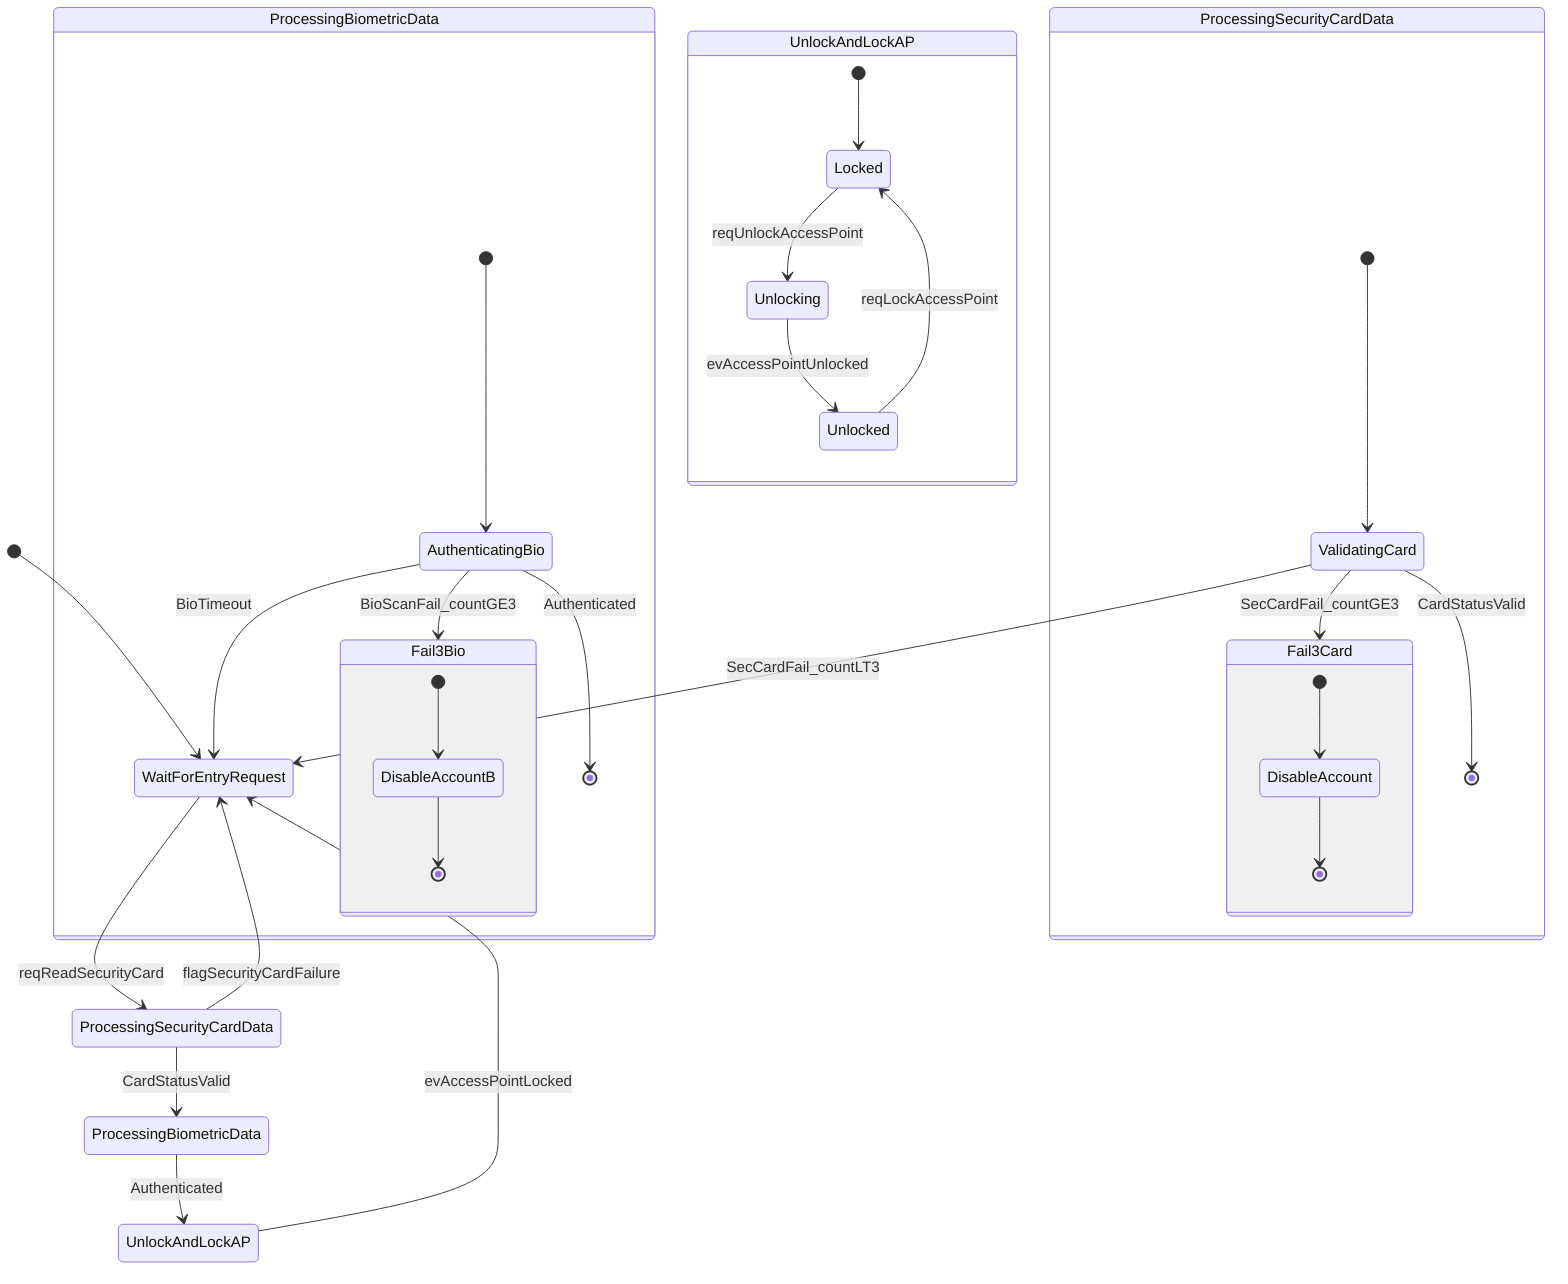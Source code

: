stateDiagram-v2
    %% ────────── Top-level flow ──────────
    [*] --> WaitForEntryRequest

    WaitForEntryRequest --> ProcessingSecurityCardData : reqReadSecurityCard
    ProcessingSecurityCardData --> WaitForEntryRequest  : flagSecurityCardFailure
    ProcessingSecurityCardData --> ProcessingBiometricData : CardStatusValid
    ProcessingBiometricData  --> UnlockAndLockAP        : Authenticated
    UnlockAndLockAP          --> WaitForEntryRequest    : evAccessPointLocked

    %% ────────── Composite ① (card) ──────────
    state "ProcessingSecurityCardData" as ProcCard
    state ProcCard {
        [*] --> ValidatingCard

        ValidatingCard --> WaitForEntryRequest : SecCardFail_countLT3
        ValidatingCard --> Fail3Card           : SecCardFail_countGE3
        ValidatingCard --> [*]                 : CardStatusValid

        state Fail3Card {
            [*] --> DisableAccount
            DisableAccount --> [*]
        }
    }

    %% ────────── Composite ② (biometric) ──────────
    state "ProcessingBiometricData" as ProcBio
    state ProcBio {
        [*] --> AuthenticatingBio

        AuthenticatingBio --> WaitForEntryRequest : BioTimeout
        AuthenticatingBio --> Fail3Bio            : BioScanFail_countGE3
        AuthenticatingBio --> [*]                 : Authenticated

        state Fail3Bio {
            [*] --> DisableAccountB
            DisableAccountB --> [*]
        }
    }

    %% ────────── Composite ③ (access-point) ──────────
    state "UnlockAndLockAP" as UnlockLock
    state UnlockLock {
        [*] --> Locked
        Locked --> Unlocking : reqUnlockAccessPoint
        Unlocking --> Unlocked : evAccessPointUnlocked
        Unlocked --> Locked : reqLockAccessPoint
    }